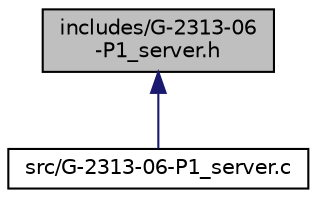 digraph "includes/G-2313-06-P1_server.h"
{
  edge [fontname="Helvetica",fontsize="10",labelfontname="Helvetica",labelfontsize="10"];
  node [fontname="Helvetica",fontsize="10",shape=record];
  Node1 [label="includes/G-2313-06\l-P1_server.h",height=0.2,width=0.4,color="black", fillcolor="grey75", style="filled", fontcolor="black"];
  Node1 -> Node2 [dir="back",color="midnightblue",fontsize="10",style="solid",fontname="Helvetica"];
  Node2 [label="src/G-2313-06-P1_server.c",height=0.2,width=0.4,color="black", fillcolor="white", style="filled",URL="$G-2313-06-P1__server_8c.html"];
}
